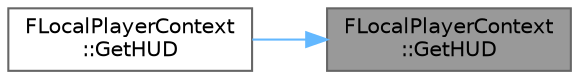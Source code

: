 digraph "FLocalPlayerContext::GetHUD"
{
 // INTERACTIVE_SVG=YES
 // LATEX_PDF_SIZE
  bgcolor="transparent";
  edge [fontname=Helvetica,fontsize=10,labelfontname=Helvetica,labelfontsize=10];
  node [fontname=Helvetica,fontsize=10,shape=box,height=0.2,width=0.4];
  rankdir="RL";
  Node1 [id="Node000001",label="FLocalPlayerContext\l::GetHUD",height=0.2,width=0.4,color="gray40", fillcolor="grey60", style="filled", fontcolor="black",tooltip="Getter for this player's HUD."];
  Node1 -> Node2 [id="edge1_Node000001_Node000002",dir="back",color="steelblue1",style="solid",tooltip=" "];
  Node2 [id="Node000002",label="FLocalPlayerContext\l::GetHUD",height=0.2,width=0.4,color="grey40", fillcolor="white", style="filled",URL="$d5/db0/structFLocalPlayerContext.html#a94ac85ea088c839a06032396efdd54c3",tooltip="Templated Getter for the HUD."];
}

